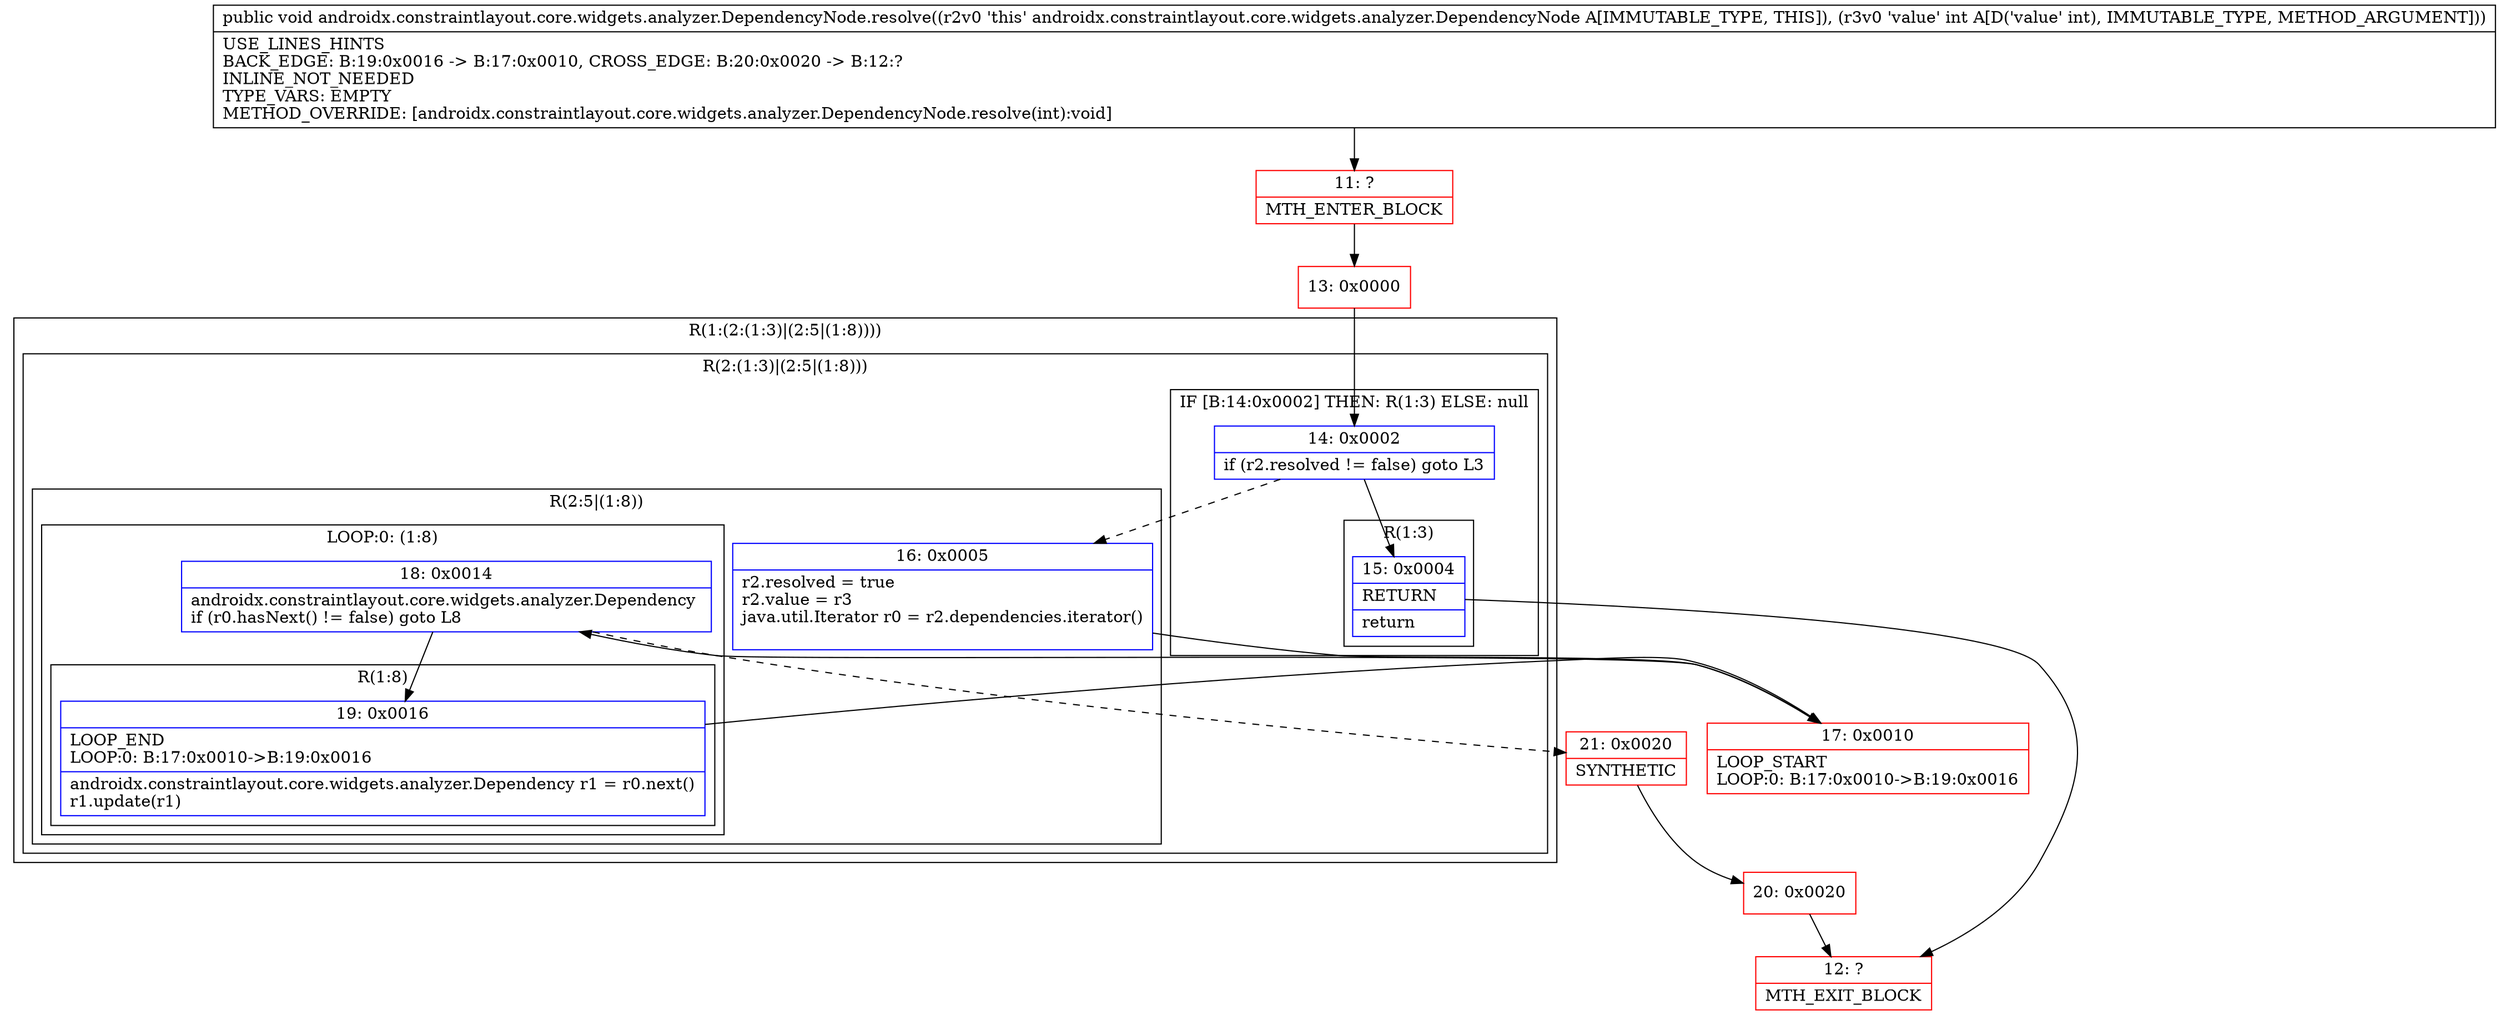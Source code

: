 digraph "CFG forandroidx.constraintlayout.core.widgets.analyzer.DependencyNode.resolve(I)V" {
subgraph cluster_Region_1510970044 {
label = "R(1:(2:(1:3)|(2:5|(1:8))))";
node [shape=record,color=blue];
subgraph cluster_Region_762612510 {
label = "R(2:(1:3)|(2:5|(1:8)))";
node [shape=record,color=blue];
subgraph cluster_IfRegion_465720157 {
label = "IF [B:14:0x0002] THEN: R(1:3) ELSE: null";
node [shape=record,color=blue];
Node_14 [shape=record,label="{14\:\ 0x0002|if (r2.resolved != false) goto L3\l}"];
subgraph cluster_Region_2136451986 {
label = "R(1:3)";
node [shape=record,color=blue];
Node_15 [shape=record,label="{15\:\ 0x0004|RETURN\l|return\l}"];
}
}
subgraph cluster_Region_1500208310 {
label = "R(2:5|(1:8))";
node [shape=record,color=blue];
Node_16 [shape=record,label="{16\:\ 0x0005|r2.resolved = true\lr2.value = r3\ljava.util.Iterator r0 = r2.dependencies.iterator()\l\l}"];
subgraph cluster_LoopRegion_1347289342 {
label = "LOOP:0: (1:8)";
node [shape=record,color=blue];
Node_18 [shape=record,label="{18\:\ 0x0014|androidx.constraintlayout.core.widgets.analyzer.Dependency \lif (r0.hasNext() != false) goto L8\l}"];
subgraph cluster_Region_1495263505 {
label = "R(1:8)";
node [shape=record,color=blue];
Node_19 [shape=record,label="{19\:\ 0x0016|LOOP_END\lLOOP:0: B:17:0x0010\-\>B:19:0x0016\l|androidx.constraintlayout.core.widgets.analyzer.Dependency r1 = r0.next()\lr1.update(r1)\l}"];
}
}
}
}
}
Node_11 [shape=record,color=red,label="{11\:\ ?|MTH_ENTER_BLOCK\l}"];
Node_13 [shape=record,color=red,label="{13\:\ 0x0000}"];
Node_12 [shape=record,color=red,label="{12\:\ ?|MTH_EXIT_BLOCK\l}"];
Node_17 [shape=record,color=red,label="{17\:\ 0x0010|LOOP_START\lLOOP:0: B:17:0x0010\-\>B:19:0x0016\l}"];
Node_21 [shape=record,color=red,label="{21\:\ 0x0020|SYNTHETIC\l}"];
Node_20 [shape=record,color=red,label="{20\:\ 0x0020}"];
MethodNode[shape=record,label="{public void androidx.constraintlayout.core.widgets.analyzer.DependencyNode.resolve((r2v0 'this' androidx.constraintlayout.core.widgets.analyzer.DependencyNode A[IMMUTABLE_TYPE, THIS]), (r3v0 'value' int A[D('value' int), IMMUTABLE_TYPE, METHOD_ARGUMENT]))  | USE_LINES_HINTS\lBACK_EDGE: B:19:0x0016 \-\> B:17:0x0010, CROSS_EDGE: B:20:0x0020 \-\> B:12:?\lINLINE_NOT_NEEDED\lTYPE_VARS: EMPTY\lMETHOD_OVERRIDE: [androidx.constraintlayout.core.widgets.analyzer.DependencyNode.resolve(int):void]\l}"];
MethodNode -> Node_11;Node_14 -> Node_15;
Node_14 -> Node_16[style=dashed];
Node_15 -> Node_12;
Node_16 -> Node_17;
Node_18 -> Node_19;
Node_18 -> Node_21[style=dashed];
Node_19 -> Node_17;
Node_11 -> Node_13;
Node_13 -> Node_14;
Node_17 -> Node_18;
Node_21 -> Node_20;
Node_20 -> Node_12;
}

